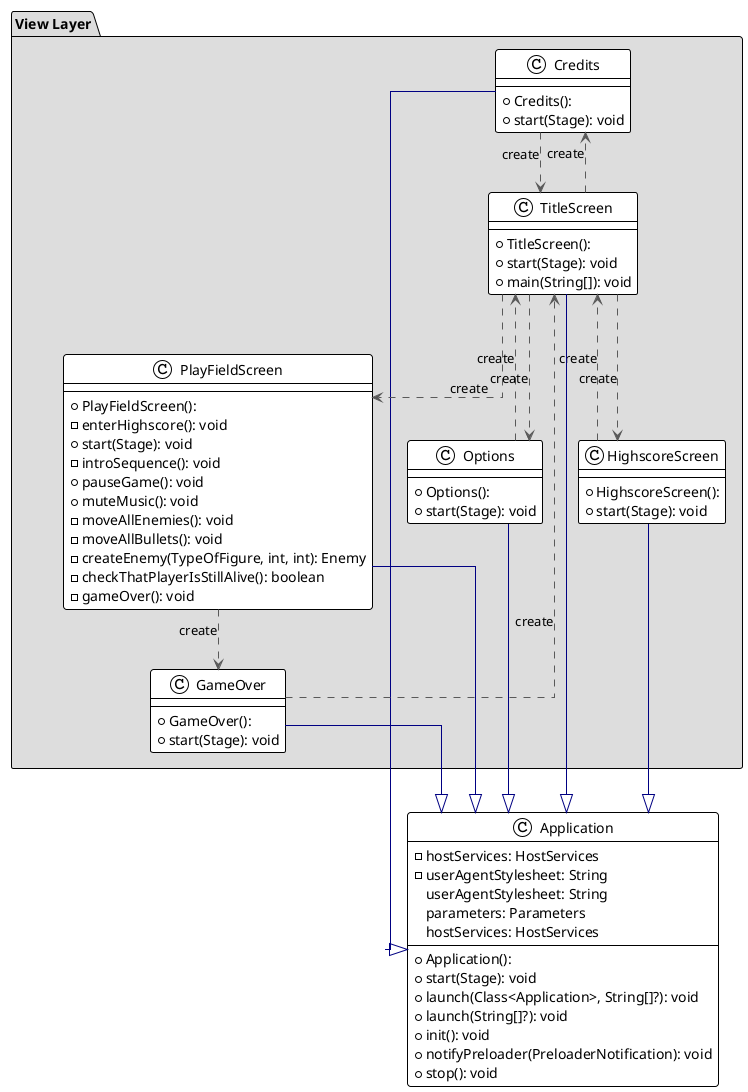 @startuml

!theme plain
top to bottom direction
skinparam linetype ortho

class Application {
  + Application():
  - hostServices: HostServices
  - userAgentStylesheet: String
  + start(Stage): void
  + launch(Class<Application>, String[]?): void
  + launch(String[]?): void
  + init(): void
  + notifyPreloader(PreloaderNotification): void
  + stop(): void
   userAgentStylesheet: String
   parameters: Parameters
   hostServices: HostServices
}

package "View Layer" #DDDDDD {
class Credits {
  + Credits():
  + start(Stage): void
}
class GameOver {
  + GameOver():
  + start(Stage): void
}
class HighscoreScreen {
  + HighscoreScreen():
  + start(Stage): void
}
class Options {
  + Options():
  + start(Stage): void
}
class PlayFieldScreen {
  + PlayFieldScreen():
  - enterHighscore(): void
  + start(Stage): void
  - introSequence(): void
  + pauseGame(): void
  + muteMusic(): void
  - moveAllEnemies(): void
  - moveAllBullets(): void
  - createEnemy(TypeOfFigure, int, int): Enemy
  - checkThatPlayerIsStillAlive(): boolean
  - gameOver(): void
}
class TitleScreen {
  + TitleScreen():
  + start(Stage): void
  + main(String[]): void
}
}

Credits          -[#000082,plain]-^  Application
Credits          -[#595959,dashed]->  TitleScreen     : "«create»"
GameOver         -[#000082,plain]-^  Application
GameOver         -[#595959,dashed]->  TitleScreen     : "«create»"
HighscoreScreen  -[#000082,plain]-^  Application
HighscoreScreen  -[#595959,dashed]->  TitleScreen     : "«create»"
Options          -[#000082,plain]-^  Application
Options          -[#595959,dashed]->  TitleScreen     : "«create»"
PlayFieldScreen  -[#000082,plain]-^  Application
PlayFieldScreen  -[#595959,dashed]->  GameOver        : "«create»"
TitleScreen      -[#000082,plain]-^  Application
TitleScreen      -[#595959,dashed]->  Credits         : "«create»"
TitleScreen      -[#595959,dashed]->  HighscoreScreen : "«create»"
TitleScreen      -[#595959,dashed]->  Options         : "«create»"
TitleScreen      -[#595959,dashed]->  PlayFieldScreen : "«create»"
@enduml
